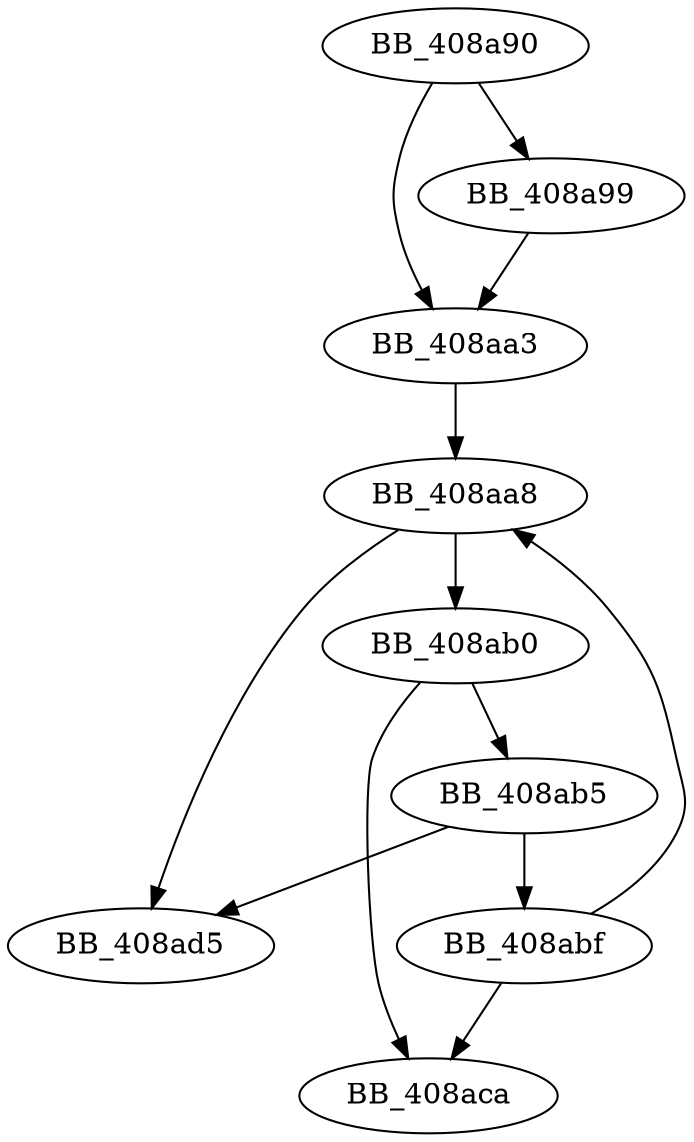 DiGraph sub_408A90{
BB_408a90->BB_408a99
BB_408a90->BB_408aa3
BB_408a99->BB_408aa3
BB_408aa3->BB_408aa8
BB_408aa8->BB_408ab0
BB_408aa8->BB_408ad5
BB_408ab0->BB_408ab5
BB_408ab0->BB_408aca
BB_408ab5->BB_408abf
BB_408ab5->BB_408ad5
BB_408abf->BB_408aa8
BB_408abf->BB_408aca
}

